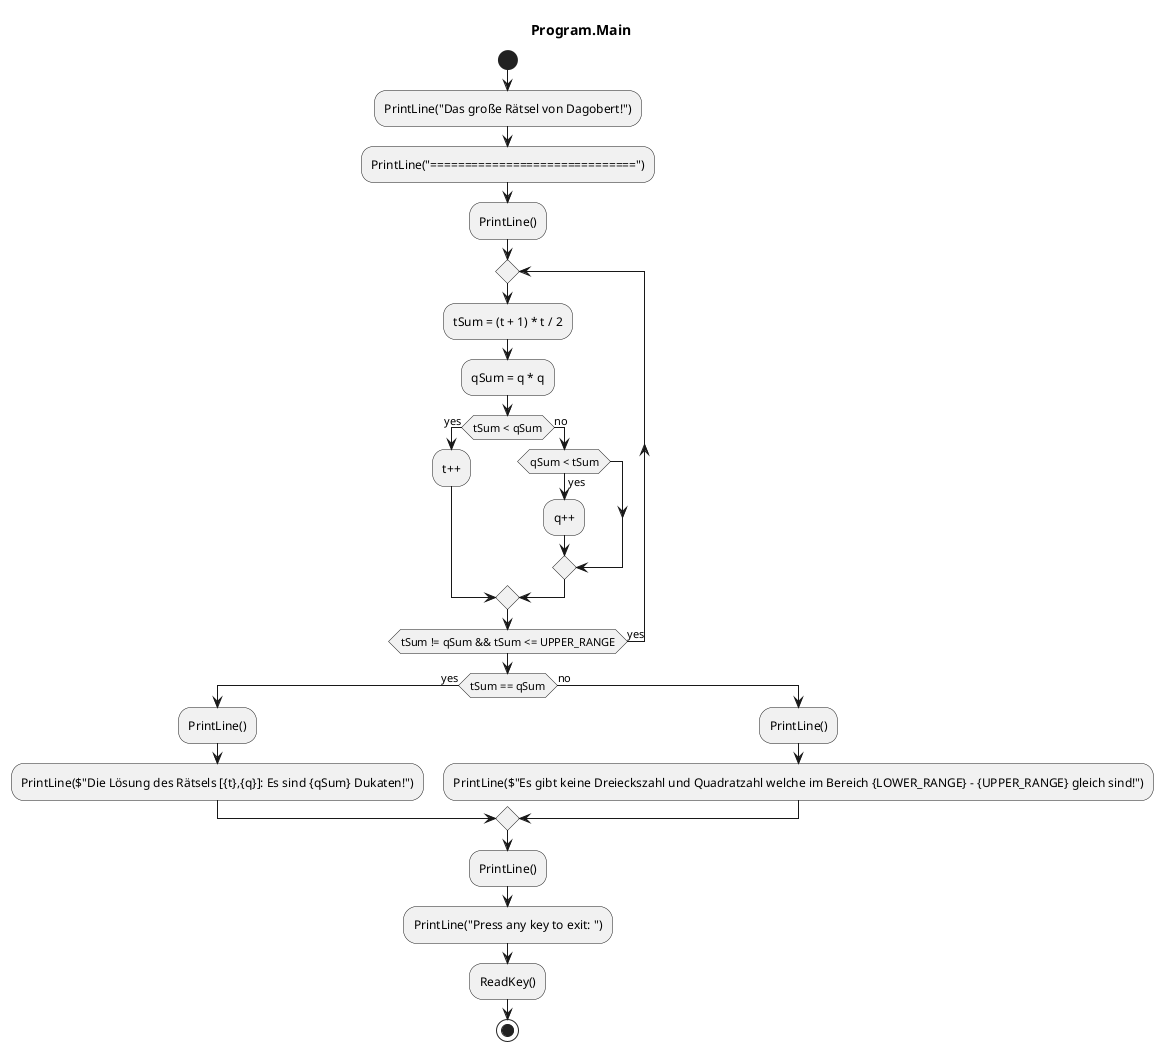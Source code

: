@startuml Program.Main
title Program.Main
start
:PrintLine("Das große Rätsel von Dagobert!");
:PrintLine("==============================");
:PrintLine();
repeat
    :tSum = (t + 1) * t / 2;
    :qSum = q * q;
    if (tSum < qSum) then (yes)
        :t++;
      else (no)
        if (qSum < tSum) then (yes)
            :q++;
        endif
    endif
repeat while (tSum != qSum && tSum <= UPPER_RANGE) is (yes)
if (tSum == qSum) then (yes)
    :PrintLine();
    :PrintLine($"Die Lösung des Rätsels [{t},{q}]: Es sind {qSum} Dukaten!");
  else (no)
      :PrintLine();
      :PrintLine($"Es gibt keine Dreieckszahl und Quadratzahl welche im Bereich {LOWER_RANGE} - {UPPER_RANGE} gleich sind!");
endif
:PrintLine();
:PrintLine("Press any key to exit: ");
:ReadKey();
stop
@enduml
